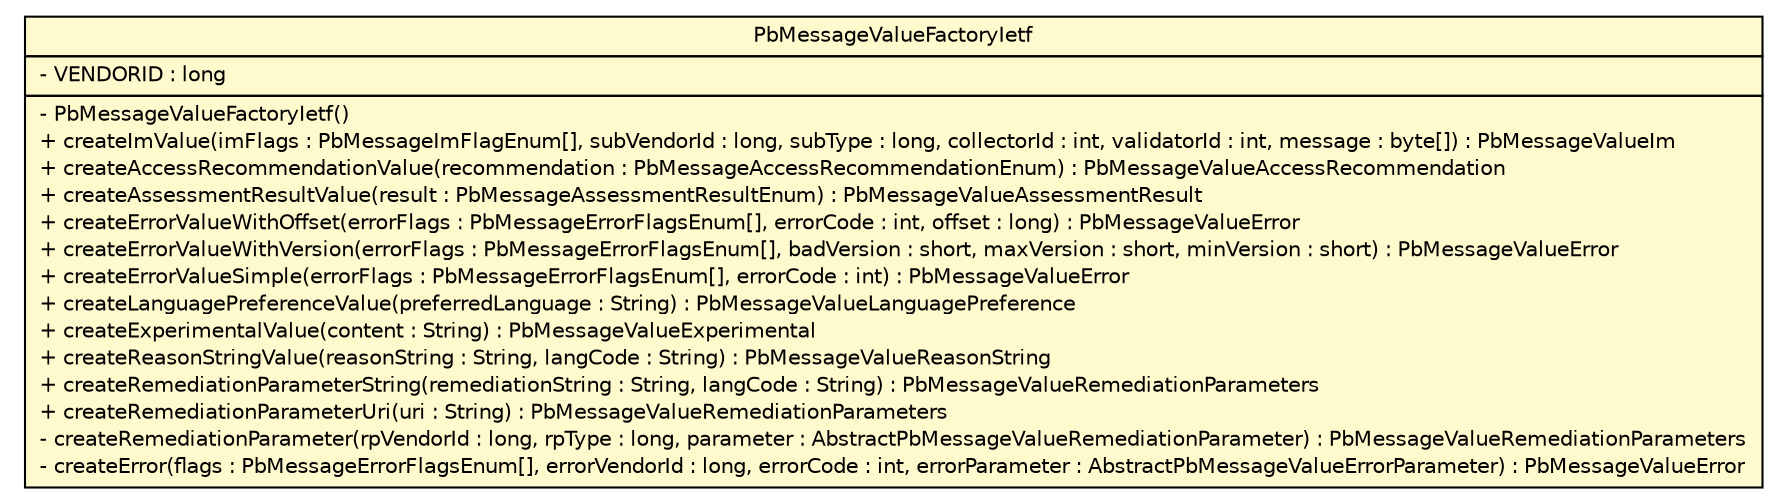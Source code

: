 #!/usr/local/bin/dot
#
# Class diagram 
# Generated by UMLGraph version R5_6 (http://www.umlgraph.org/)
#

digraph G {
	edge [fontname="Helvetica",fontsize=10,labelfontname="Helvetica",labelfontsize=10];
	node [fontname="Helvetica",fontsize=10,shape=plaintext];
	nodesep=0.25;
	ranksep=0.5;
	// org.ietf.nea.pb.message.PbMessageValueFactoryIetf
	c122643 [label=<<table title="org.ietf.nea.pb.message.PbMessageValueFactoryIetf" border="0" cellborder="1" cellspacing="0" cellpadding="2" port="p" bgcolor="lemonChiffon" href="./PbMessageValueFactoryIetf.html">
		<tr><td><table border="0" cellspacing="0" cellpadding="1">
<tr><td align="center" balign="center"> PbMessageValueFactoryIetf </td></tr>
		</table></td></tr>
		<tr><td><table border="0" cellspacing="0" cellpadding="1">
<tr><td align="left" balign="left"> - VENDORID : long </td></tr>
		</table></td></tr>
		<tr><td><table border="0" cellspacing="0" cellpadding="1">
<tr><td align="left" balign="left"> - PbMessageValueFactoryIetf() </td></tr>
<tr><td align="left" balign="left"> + createImValue(imFlags : PbMessageImFlagEnum[], subVendorId : long, subType : long, collectorId : int, validatorId : int, message : byte[]) : PbMessageValueIm </td></tr>
<tr><td align="left" balign="left"> + createAccessRecommendationValue(recommendation : PbMessageAccessRecommendationEnum) : PbMessageValueAccessRecommendation </td></tr>
<tr><td align="left" balign="left"> + createAssessmentResultValue(result : PbMessageAssessmentResultEnum) : PbMessageValueAssessmentResult </td></tr>
<tr><td align="left" balign="left"> + createErrorValueWithOffset(errorFlags : PbMessageErrorFlagsEnum[], errorCode : int, offset : long) : PbMessageValueError </td></tr>
<tr><td align="left" balign="left"> + createErrorValueWithVersion(errorFlags : PbMessageErrorFlagsEnum[], badVersion : short, maxVersion : short, minVersion : short) : PbMessageValueError </td></tr>
<tr><td align="left" balign="left"> + createErrorValueSimple(errorFlags : PbMessageErrorFlagsEnum[], errorCode : int) : PbMessageValueError </td></tr>
<tr><td align="left" balign="left"> + createLanguagePreferenceValue(preferredLanguage : String) : PbMessageValueLanguagePreference </td></tr>
<tr><td align="left" balign="left"> + createExperimentalValue(content : String) : PbMessageValueExperimental </td></tr>
<tr><td align="left" balign="left"> + createReasonStringValue(reasonString : String, langCode : String) : PbMessageValueReasonString </td></tr>
<tr><td align="left" balign="left"> + createRemediationParameterString(remediationString : String, langCode : String) : PbMessageValueRemediationParameters </td></tr>
<tr><td align="left" balign="left"> + createRemediationParameterUri(uri : String) : PbMessageValueRemediationParameters </td></tr>
<tr><td align="left" balign="left"> - createRemediationParameter(rpVendorId : long, rpType : long, parameter : AbstractPbMessageValueRemediationParameter) : PbMessageValueRemediationParameters </td></tr>
<tr><td align="left" balign="left"> - createError(flags : PbMessageErrorFlagsEnum[], errorVendorId : long, errorCode : int, errorParameter : AbstractPbMessageValueErrorParameter) : PbMessageValueError </td></tr>
		</table></td></tr>
		</table>>, URL="./PbMessageValueFactoryIetf.html", fontname="Helvetica", fontcolor="black", fontsize=10.0];
}

